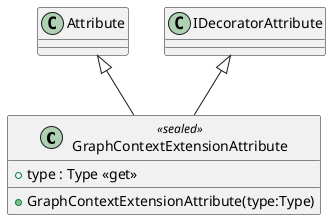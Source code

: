 @startuml
class GraphContextExtensionAttribute <<sealed>> {
    + GraphContextExtensionAttribute(type:Type)
    + type : Type <<get>>
}
Attribute <|-- GraphContextExtensionAttribute
IDecoratorAttribute <|-- GraphContextExtensionAttribute
@enduml
